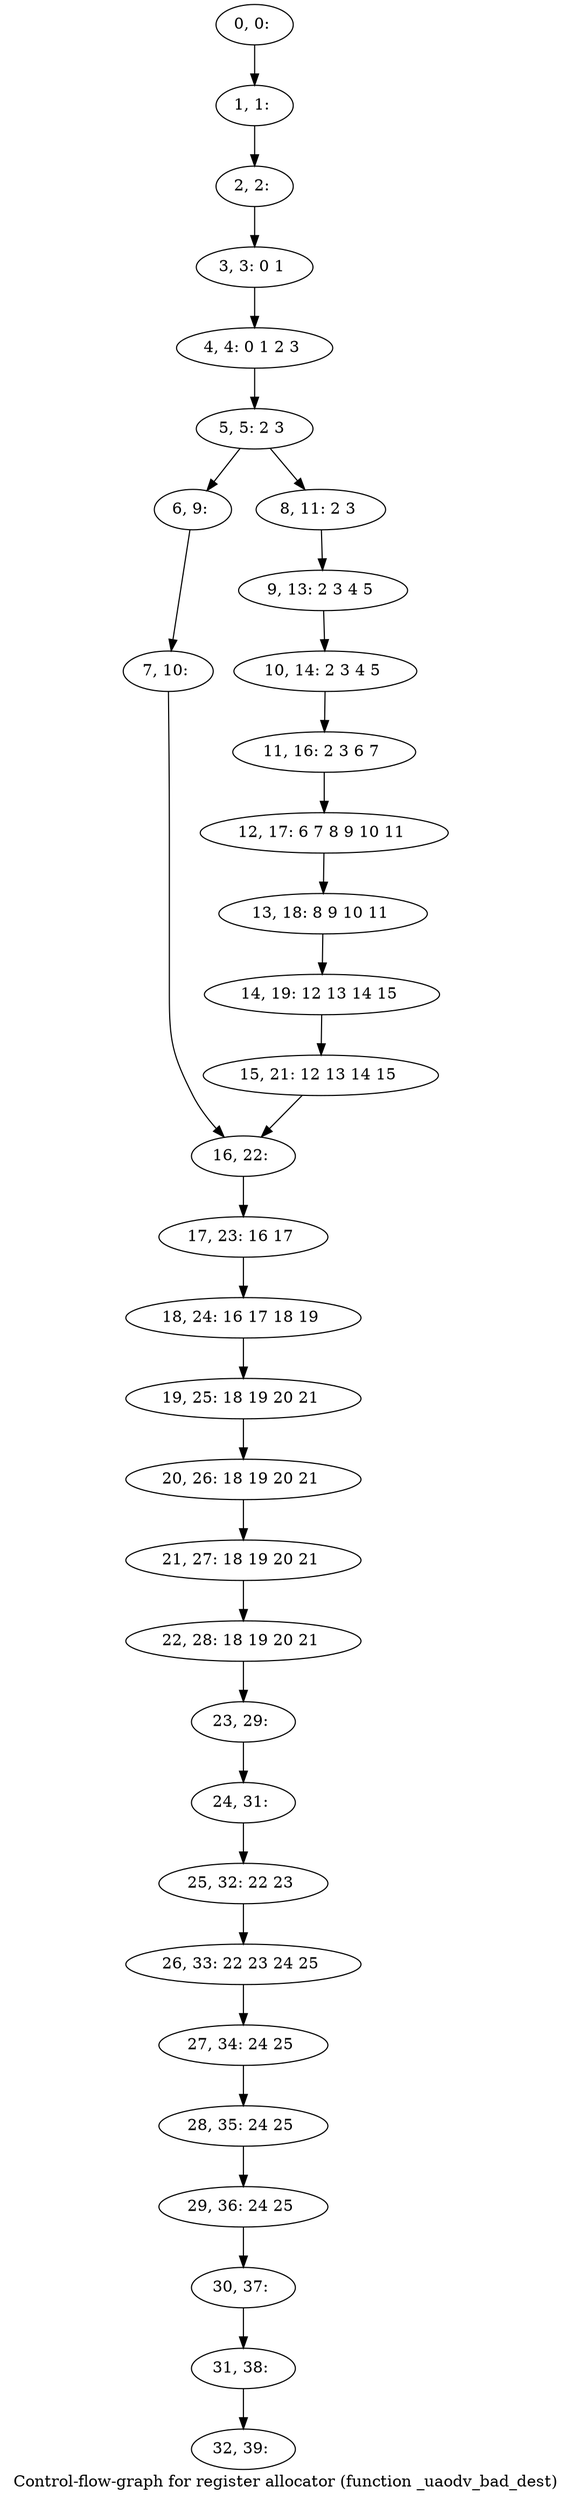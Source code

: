 digraph G {
graph [label="Control-flow-graph for register allocator (function _uaodv_bad_dest)"]
0[label="0, 0: "];
1[label="1, 1: "];
2[label="2, 2: "];
3[label="3, 3: 0 1 "];
4[label="4, 4: 0 1 2 3 "];
5[label="5, 5: 2 3 "];
6[label="6, 9: "];
7[label="7, 10: "];
8[label="8, 11: 2 3 "];
9[label="9, 13: 2 3 4 5 "];
10[label="10, 14: 2 3 4 5 "];
11[label="11, 16: 2 3 6 7 "];
12[label="12, 17: 6 7 8 9 10 11 "];
13[label="13, 18: 8 9 10 11 "];
14[label="14, 19: 12 13 14 15 "];
15[label="15, 21: 12 13 14 15 "];
16[label="16, 22: "];
17[label="17, 23: 16 17 "];
18[label="18, 24: 16 17 18 19 "];
19[label="19, 25: 18 19 20 21 "];
20[label="20, 26: 18 19 20 21 "];
21[label="21, 27: 18 19 20 21 "];
22[label="22, 28: 18 19 20 21 "];
23[label="23, 29: "];
24[label="24, 31: "];
25[label="25, 32: 22 23 "];
26[label="26, 33: 22 23 24 25 "];
27[label="27, 34: 24 25 "];
28[label="28, 35: 24 25 "];
29[label="29, 36: 24 25 "];
30[label="30, 37: "];
31[label="31, 38: "];
32[label="32, 39: "];
0->1 ;
1->2 ;
2->3 ;
3->4 ;
4->5 ;
5->6 ;
5->8 ;
6->7 ;
7->16 ;
8->9 ;
9->10 ;
10->11 ;
11->12 ;
12->13 ;
13->14 ;
14->15 ;
15->16 ;
16->17 ;
17->18 ;
18->19 ;
19->20 ;
20->21 ;
21->22 ;
22->23 ;
23->24 ;
24->25 ;
25->26 ;
26->27 ;
27->28 ;
28->29 ;
29->30 ;
30->31 ;
31->32 ;
}
